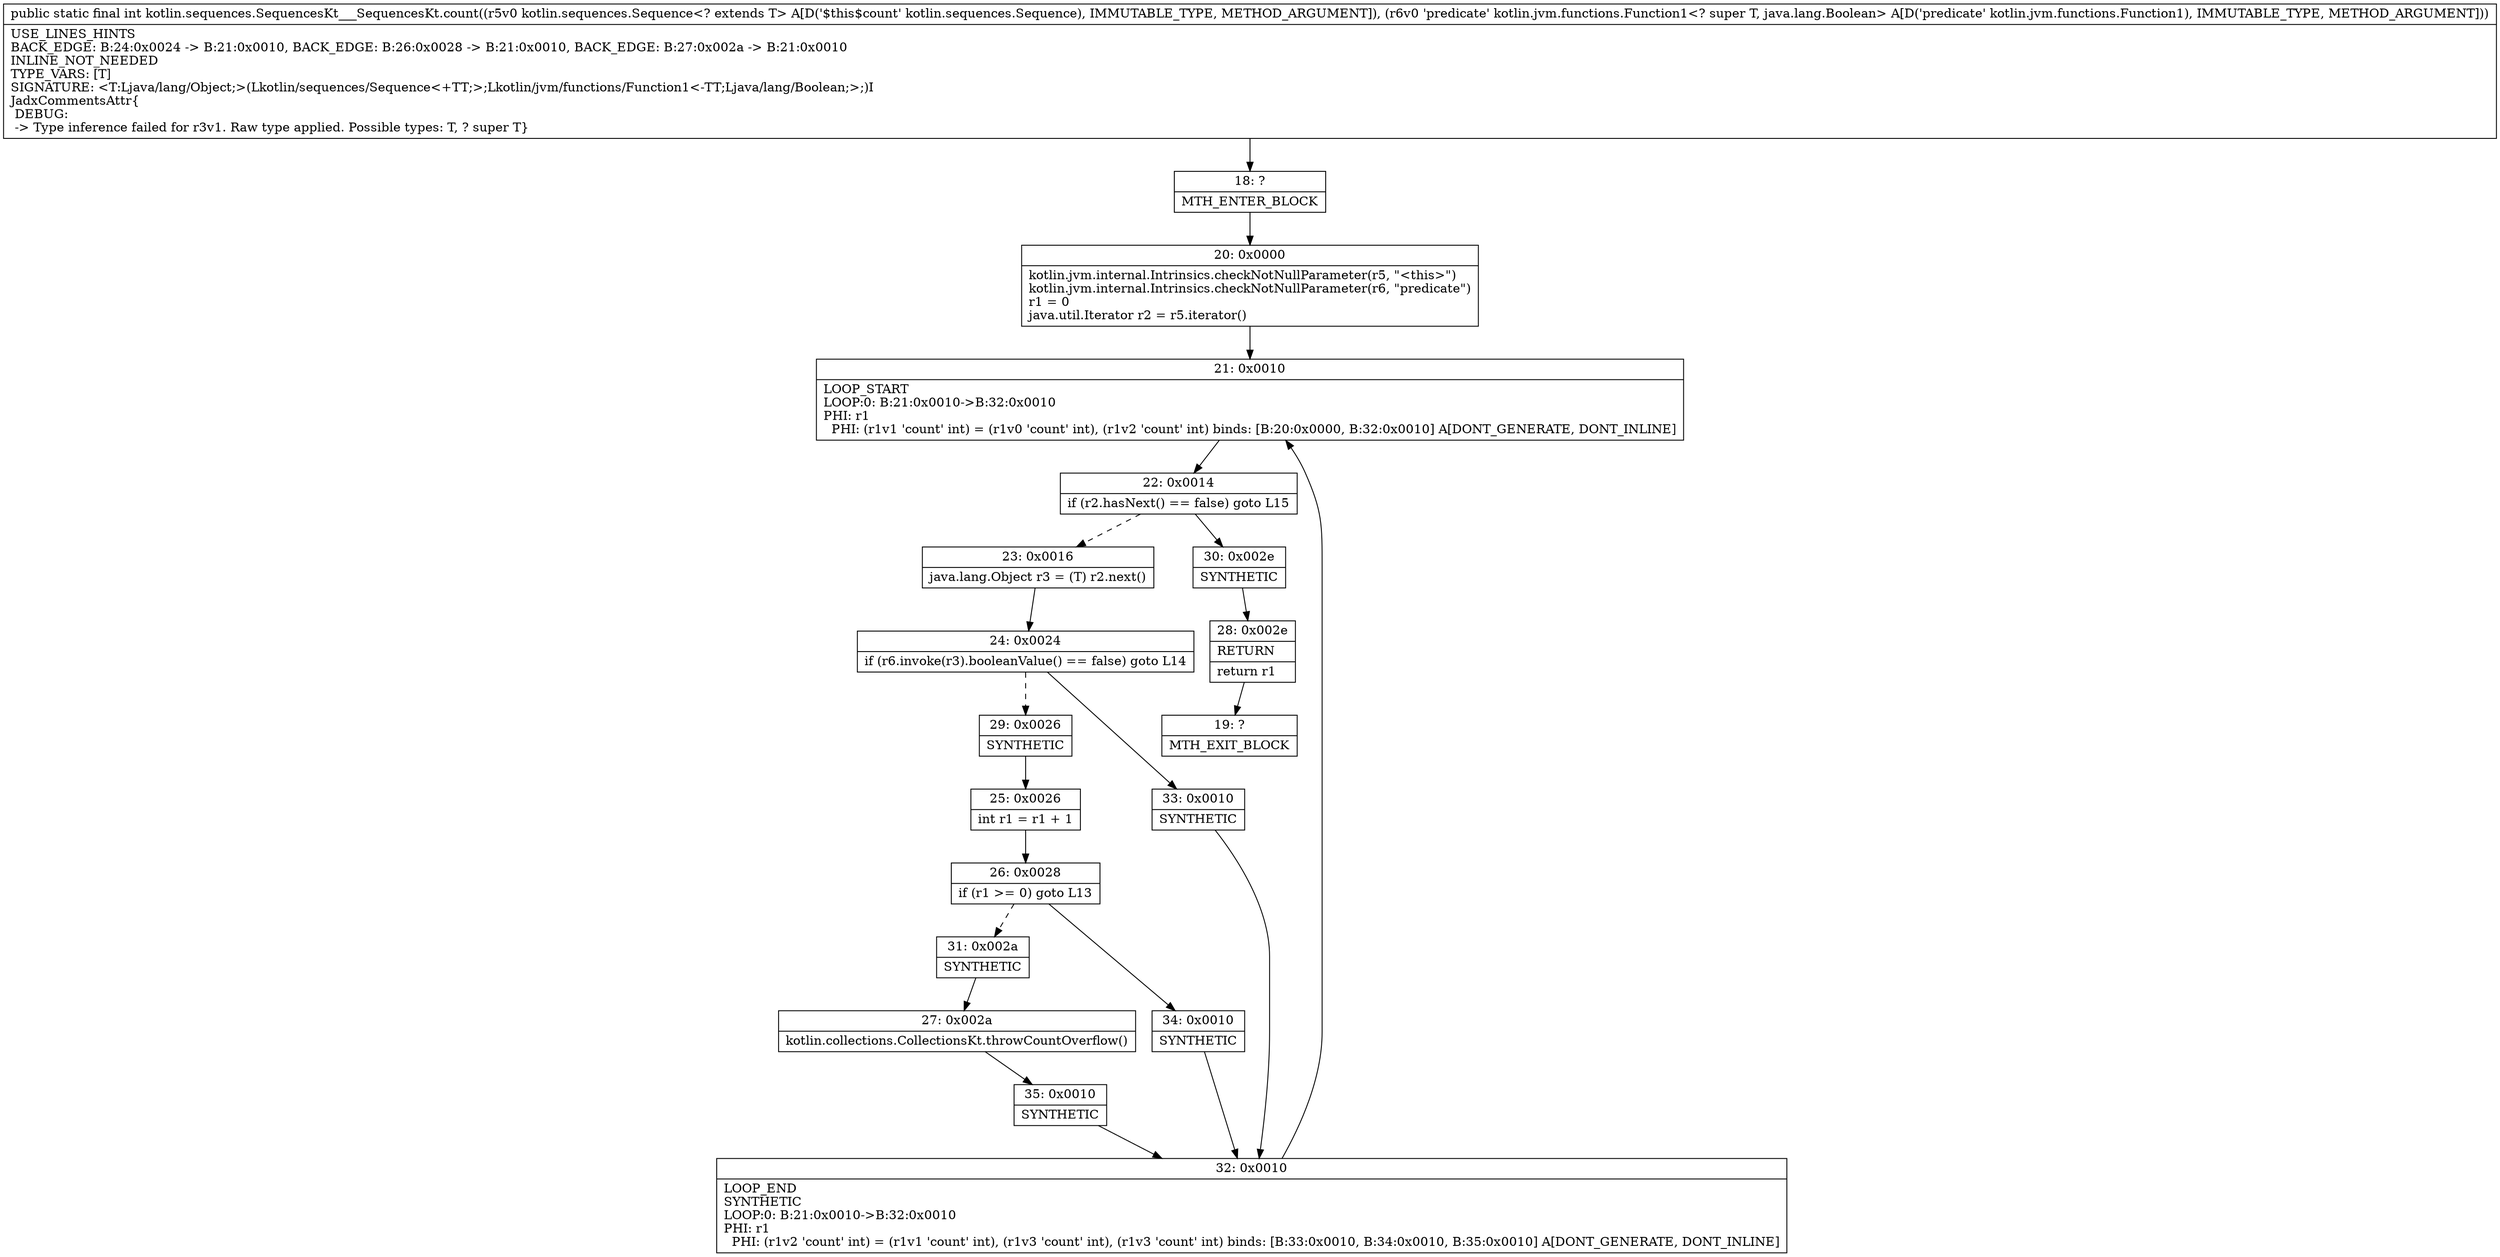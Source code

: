 digraph "CFG forkotlin.sequences.SequencesKt___SequencesKt.count(Lkotlin\/sequences\/Sequence;Lkotlin\/jvm\/functions\/Function1;)I" {
Node_18 [shape=record,label="{18\:\ ?|MTH_ENTER_BLOCK\l}"];
Node_20 [shape=record,label="{20\:\ 0x0000|kotlin.jvm.internal.Intrinsics.checkNotNullParameter(r5, \"\<this\>\")\lkotlin.jvm.internal.Intrinsics.checkNotNullParameter(r6, \"predicate\")\lr1 = 0\ljava.util.Iterator r2 = r5.iterator()\l}"];
Node_21 [shape=record,label="{21\:\ 0x0010|LOOP_START\lLOOP:0: B:21:0x0010\-\>B:32:0x0010\lPHI: r1 \l  PHI: (r1v1 'count' int) = (r1v0 'count' int), (r1v2 'count' int) binds: [B:20:0x0000, B:32:0x0010] A[DONT_GENERATE, DONT_INLINE]\l}"];
Node_22 [shape=record,label="{22\:\ 0x0014|if (r2.hasNext() == false) goto L15\l}"];
Node_23 [shape=record,label="{23\:\ 0x0016|java.lang.Object r3 = (T) r2.next()\l}"];
Node_24 [shape=record,label="{24\:\ 0x0024|if (r6.invoke(r3).booleanValue() == false) goto L14\l}"];
Node_29 [shape=record,label="{29\:\ 0x0026|SYNTHETIC\l}"];
Node_25 [shape=record,label="{25\:\ 0x0026|int r1 = r1 + 1\l}"];
Node_26 [shape=record,label="{26\:\ 0x0028|if (r1 \>= 0) goto L13\l}"];
Node_31 [shape=record,label="{31\:\ 0x002a|SYNTHETIC\l}"];
Node_27 [shape=record,label="{27\:\ 0x002a|kotlin.collections.CollectionsKt.throwCountOverflow()\l}"];
Node_35 [shape=record,label="{35\:\ 0x0010|SYNTHETIC\l}"];
Node_32 [shape=record,label="{32\:\ 0x0010|LOOP_END\lSYNTHETIC\lLOOP:0: B:21:0x0010\-\>B:32:0x0010\lPHI: r1 \l  PHI: (r1v2 'count' int) = (r1v1 'count' int), (r1v3 'count' int), (r1v3 'count' int) binds: [B:33:0x0010, B:34:0x0010, B:35:0x0010] A[DONT_GENERATE, DONT_INLINE]\l}"];
Node_34 [shape=record,label="{34\:\ 0x0010|SYNTHETIC\l}"];
Node_33 [shape=record,label="{33\:\ 0x0010|SYNTHETIC\l}"];
Node_30 [shape=record,label="{30\:\ 0x002e|SYNTHETIC\l}"];
Node_28 [shape=record,label="{28\:\ 0x002e|RETURN\l|return r1\l}"];
Node_19 [shape=record,label="{19\:\ ?|MTH_EXIT_BLOCK\l}"];
MethodNode[shape=record,label="{public static final int kotlin.sequences.SequencesKt___SequencesKt.count((r5v0 kotlin.sequences.Sequence\<? extends T\> A[D('$this$count' kotlin.sequences.Sequence), IMMUTABLE_TYPE, METHOD_ARGUMENT]), (r6v0 'predicate' kotlin.jvm.functions.Function1\<? super T, java.lang.Boolean\> A[D('predicate' kotlin.jvm.functions.Function1), IMMUTABLE_TYPE, METHOD_ARGUMENT]))  | USE_LINES_HINTS\lBACK_EDGE: B:24:0x0024 \-\> B:21:0x0010, BACK_EDGE: B:26:0x0028 \-\> B:21:0x0010, BACK_EDGE: B:27:0x002a \-\> B:21:0x0010\lINLINE_NOT_NEEDED\lTYPE_VARS: [T]\lSIGNATURE: \<T:Ljava\/lang\/Object;\>(Lkotlin\/sequences\/Sequence\<+TT;\>;Lkotlin\/jvm\/functions\/Function1\<\-TT;Ljava\/lang\/Boolean;\>;)I\lJadxCommentsAttr\{\l DEBUG: \l \-\> Type inference failed for r3v1. Raw type applied. Possible types: T, ? super T\}\l}"];
MethodNode -> Node_18;Node_18 -> Node_20;
Node_20 -> Node_21;
Node_21 -> Node_22;
Node_22 -> Node_23[style=dashed];
Node_22 -> Node_30;
Node_23 -> Node_24;
Node_24 -> Node_29[style=dashed];
Node_24 -> Node_33;
Node_29 -> Node_25;
Node_25 -> Node_26;
Node_26 -> Node_31[style=dashed];
Node_26 -> Node_34;
Node_31 -> Node_27;
Node_27 -> Node_35;
Node_35 -> Node_32;
Node_32 -> Node_21;
Node_34 -> Node_32;
Node_33 -> Node_32;
Node_30 -> Node_28;
Node_28 -> Node_19;
}

